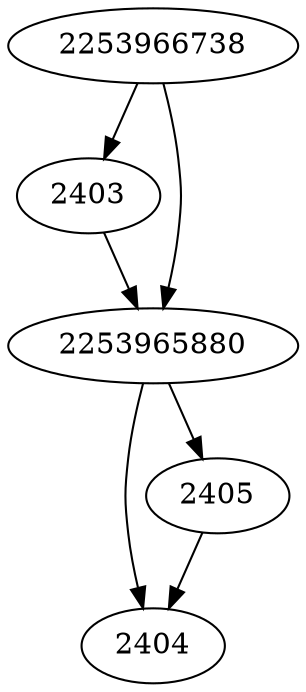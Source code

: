 strict digraph  {
2403;
2404;
2405;
2253966738;
2253965880;
2403 -> 2253965880;
2405 -> 2404;
2253966738 -> 2253965880;
2253966738 -> 2403;
2253965880 -> 2404;
2253965880 -> 2405;
}
